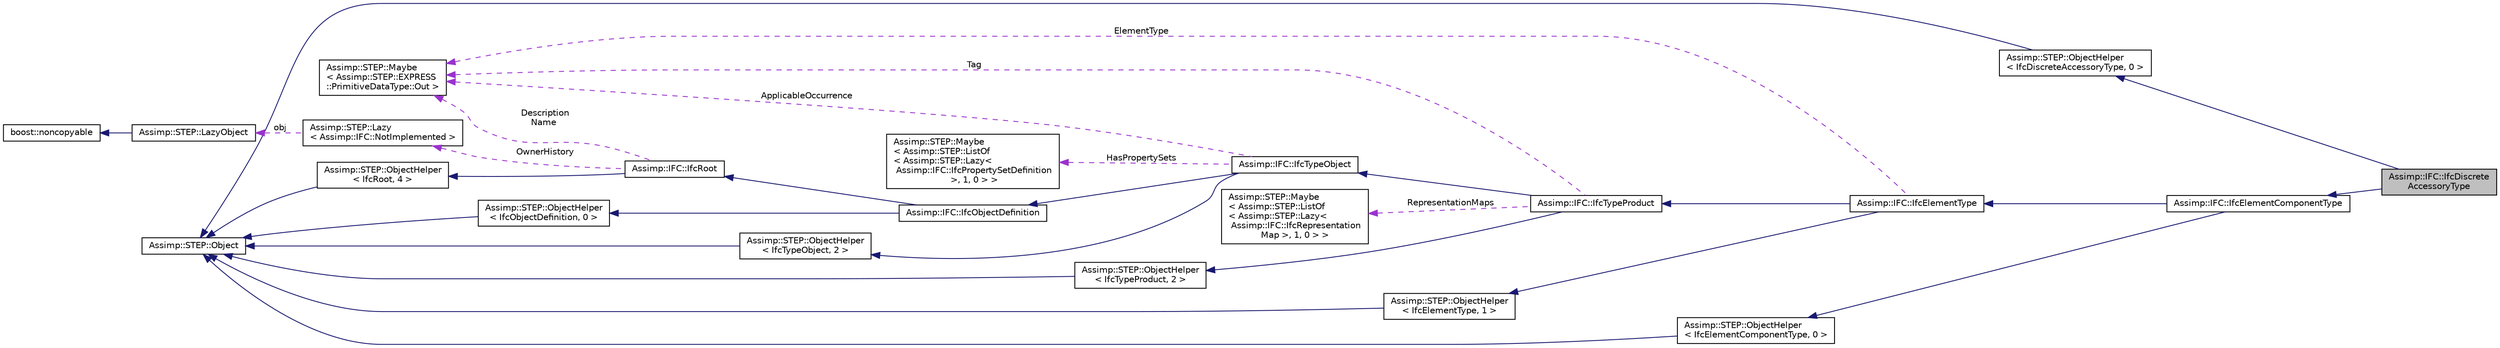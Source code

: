 digraph "Assimp::IFC::IfcDiscreteAccessoryType"
{
  edge [fontname="Helvetica",fontsize="10",labelfontname="Helvetica",labelfontsize="10"];
  node [fontname="Helvetica",fontsize="10",shape=record];
  rankdir="LR";
  Node1 [label="Assimp::IFC::IfcDiscrete\lAccessoryType",height=0.2,width=0.4,color="black", fillcolor="grey75", style="filled", fontcolor="black"];
  Node2 -> Node1 [dir="back",color="midnightblue",fontsize="10",style="solid",fontname="Helvetica"];
  Node2 [label="Assimp::IFC::IfcElementComponentType",height=0.2,width=0.4,color="black", fillcolor="white", style="filled",URL="$struct_assimp_1_1_i_f_c_1_1_ifc_element_component_type.html"];
  Node3 -> Node2 [dir="back",color="midnightblue",fontsize="10",style="solid",fontname="Helvetica"];
  Node3 [label="Assimp::IFC::IfcElementType",height=0.2,width=0.4,color="black", fillcolor="white", style="filled",URL="$struct_assimp_1_1_i_f_c_1_1_ifc_element_type.html"];
  Node4 -> Node3 [dir="back",color="midnightblue",fontsize="10",style="solid",fontname="Helvetica"];
  Node4 [label="Assimp::IFC::IfcTypeProduct",height=0.2,width=0.4,color="black", fillcolor="white", style="filled",URL="$struct_assimp_1_1_i_f_c_1_1_ifc_type_product.html"];
  Node5 -> Node4 [dir="back",color="midnightblue",fontsize="10",style="solid",fontname="Helvetica"];
  Node5 [label="Assimp::IFC::IfcTypeObject",height=0.2,width=0.4,color="black", fillcolor="white", style="filled",URL="$struct_assimp_1_1_i_f_c_1_1_ifc_type_object.html"];
  Node6 -> Node5 [dir="back",color="midnightblue",fontsize="10",style="solid",fontname="Helvetica"];
  Node6 [label="Assimp::IFC::IfcObjectDefinition",height=0.2,width=0.4,color="black", fillcolor="white", style="filled",URL="$struct_assimp_1_1_i_f_c_1_1_ifc_object_definition.html"];
  Node7 -> Node6 [dir="back",color="midnightblue",fontsize="10",style="solid",fontname="Helvetica"];
  Node7 [label="Assimp::IFC::IfcRoot",height=0.2,width=0.4,color="black", fillcolor="white", style="filled",URL="$struct_assimp_1_1_i_f_c_1_1_ifc_root.html"];
  Node8 -> Node7 [dir="back",color="midnightblue",fontsize="10",style="solid",fontname="Helvetica"];
  Node8 [label="Assimp::STEP::ObjectHelper\l\< IfcRoot, 4 \>",height=0.2,width=0.4,color="black", fillcolor="white", style="filled",URL="$struct_assimp_1_1_s_t_e_p_1_1_object_helper.html"];
  Node9 -> Node8 [dir="back",color="midnightblue",fontsize="10",style="solid",fontname="Helvetica"];
  Node9 [label="Assimp::STEP::Object",height=0.2,width=0.4,color="black", fillcolor="white", style="filled",URL="$class_assimp_1_1_s_t_e_p_1_1_object.html"];
  Node10 -> Node7 [dir="back",color="darkorchid3",fontsize="10",style="dashed",label=" Description\nName" ,fontname="Helvetica"];
  Node10 [label="Assimp::STEP::Maybe\l\< Assimp::STEP::EXPRESS\l::PrimitiveDataType::Out \>",height=0.2,width=0.4,color="black", fillcolor="white", style="filled",URL="$struct_assimp_1_1_s_t_e_p_1_1_maybe.html"];
  Node11 -> Node7 [dir="back",color="darkorchid3",fontsize="10",style="dashed",label=" OwnerHistory" ,fontname="Helvetica"];
  Node11 [label="Assimp::STEP::Lazy\l\< Assimp::IFC::NotImplemented \>",height=0.2,width=0.4,color="black", fillcolor="white", style="filled",URL="$struct_assimp_1_1_s_t_e_p_1_1_lazy.html"];
  Node12 -> Node11 [dir="back",color="darkorchid3",fontsize="10",style="dashed",label=" obj" ,fontname="Helvetica"];
  Node12 [label="Assimp::STEP::LazyObject",height=0.2,width=0.4,color="black", fillcolor="white", style="filled",URL="$class_assimp_1_1_s_t_e_p_1_1_lazy_object.html"];
  Node13 -> Node12 [dir="back",color="midnightblue",fontsize="10",style="solid",fontname="Helvetica"];
  Node13 [label="boost::noncopyable",height=0.2,width=0.4,color="black", fillcolor="white", style="filled",URL="$classboost_1_1noncopyable___1_1noncopyable.html"];
  Node14 -> Node6 [dir="back",color="midnightblue",fontsize="10",style="solid",fontname="Helvetica"];
  Node14 [label="Assimp::STEP::ObjectHelper\l\< IfcObjectDefinition, 0 \>",height=0.2,width=0.4,color="black", fillcolor="white", style="filled",URL="$struct_assimp_1_1_s_t_e_p_1_1_object_helper.html"];
  Node9 -> Node14 [dir="back",color="midnightblue",fontsize="10",style="solid",fontname="Helvetica"];
  Node15 -> Node5 [dir="back",color="midnightblue",fontsize="10",style="solid",fontname="Helvetica"];
  Node15 [label="Assimp::STEP::ObjectHelper\l\< IfcTypeObject, 2 \>",height=0.2,width=0.4,color="black", fillcolor="white", style="filled",URL="$struct_assimp_1_1_s_t_e_p_1_1_object_helper.html"];
  Node9 -> Node15 [dir="back",color="midnightblue",fontsize="10",style="solid",fontname="Helvetica"];
  Node16 -> Node5 [dir="back",color="darkorchid3",fontsize="10",style="dashed",label=" HasPropertySets" ,fontname="Helvetica"];
  Node16 [label="Assimp::STEP::Maybe\l\< Assimp::STEP::ListOf\l\< Assimp::STEP::Lazy\<\l Assimp::IFC::IfcPropertySetDefinition\l \>, 1, 0 \> \>",height=0.2,width=0.4,color="black", fillcolor="white", style="filled",URL="$struct_assimp_1_1_s_t_e_p_1_1_maybe.html"];
  Node10 -> Node5 [dir="back",color="darkorchid3",fontsize="10",style="dashed",label=" ApplicableOccurrence" ,fontname="Helvetica"];
  Node17 -> Node4 [dir="back",color="midnightblue",fontsize="10",style="solid",fontname="Helvetica"];
  Node17 [label="Assimp::STEP::ObjectHelper\l\< IfcTypeProduct, 2 \>",height=0.2,width=0.4,color="black", fillcolor="white", style="filled",URL="$struct_assimp_1_1_s_t_e_p_1_1_object_helper.html"];
  Node9 -> Node17 [dir="back",color="midnightblue",fontsize="10",style="solid",fontname="Helvetica"];
  Node18 -> Node4 [dir="back",color="darkorchid3",fontsize="10",style="dashed",label=" RepresentationMaps" ,fontname="Helvetica"];
  Node18 [label="Assimp::STEP::Maybe\l\< Assimp::STEP::ListOf\l\< Assimp::STEP::Lazy\<\l Assimp::IFC::IfcRepresentation\lMap \>, 1, 0 \> \>",height=0.2,width=0.4,color="black", fillcolor="white", style="filled",URL="$struct_assimp_1_1_s_t_e_p_1_1_maybe.html"];
  Node10 -> Node4 [dir="back",color="darkorchid3",fontsize="10",style="dashed",label=" Tag" ,fontname="Helvetica"];
  Node19 -> Node3 [dir="back",color="midnightblue",fontsize="10",style="solid",fontname="Helvetica"];
  Node19 [label="Assimp::STEP::ObjectHelper\l\< IfcElementType, 1 \>",height=0.2,width=0.4,color="black", fillcolor="white", style="filled",URL="$struct_assimp_1_1_s_t_e_p_1_1_object_helper.html"];
  Node9 -> Node19 [dir="back",color="midnightblue",fontsize="10",style="solid",fontname="Helvetica"];
  Node10 -> Node3 [dir="back",color="darkorchid3",fontsize="10",style="dashed",label=" ElementType" ,fontname="Helvetica"];
  Node20 -> Node2 [dir="back",color="midnightblue",fontsize="10",style="solid",fontname="Helvetica"];
  Node20 [label="Assimp::STEP::ObjectHelper\l\< IfcElementComponentType, 0 \>",height=0.2,width=0.4,color="black", fillcolor="white", style="filled",URL="$struct_assimp_1_1_s_t_e_p_1_1_object_helper.html"];
  Node9 -> Node20 [dir="back",color="midnightblue",fontsize="10",style="solid",fontname="Helvetica"];
  Node21 -> Node1 [dir="back",color="midnightblue",fontsize="10",style="solid",fontname="Helvetica"];
  Node21 [label="Assimp::STEP::ObjectHelper\l\< IfcDiscreteAccessoryType, 0 \>",height=0.2,width=0.4,color="black", fillcolor="white", style="filled",URL="$struct_assimp_1_1_s_t_e_p_1_1_object_helper.html"];
  Node9 -> Node21 [dir="back",color="midnightblue",fontsize="10",style="solid",fontname="Helvetica"];
}
